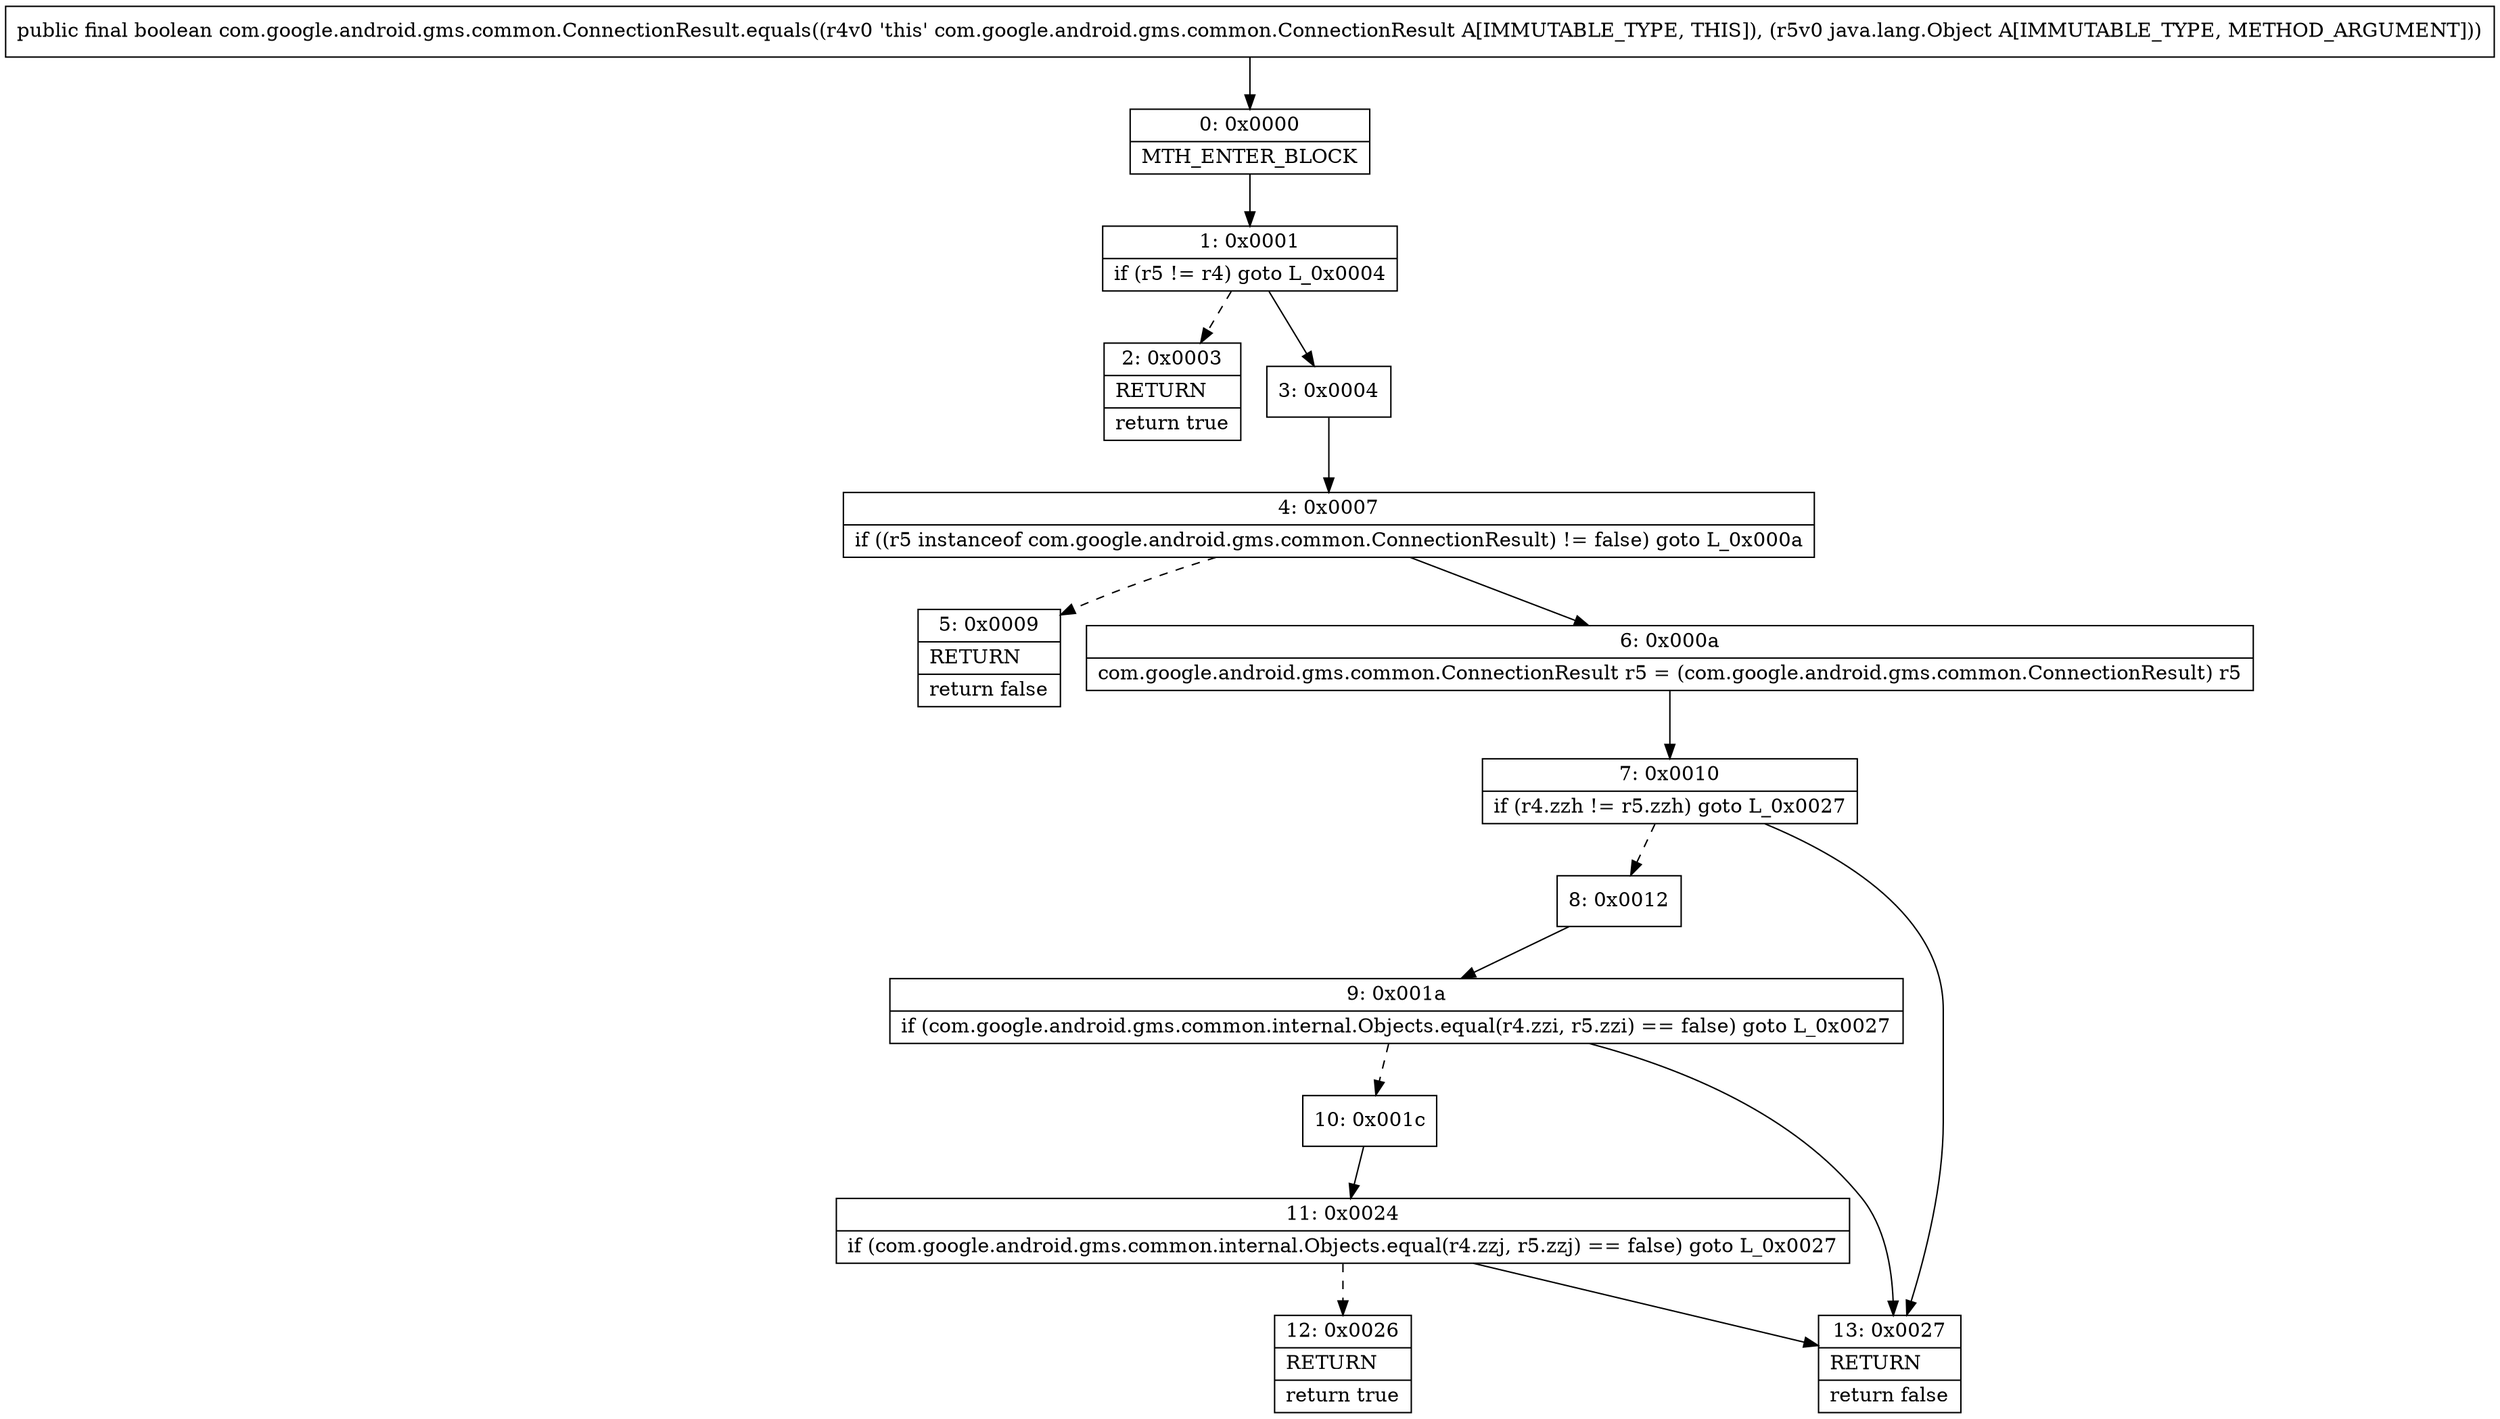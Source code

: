 digraph "CFG forcom.google.android.gms.common.ConnectionResult.equals(Ljava\/lang\/Object;)Z" {
Node_0 [shape=record,label="{0\:\ 0x0000|MTH_ENTER_BLOCK\l}"];
Node_1 [shape=record,label="{1\:\ 0x0001|if (r5 != r4) goto L_0x0004\l}"];
Node_2 [shape=record,label="{2\:\ 0x0003|RETURN\l|return true\l}"];
Node_3 [shape=record,label="{3\:\ 0x0004}"];
Node_4 [shape=record,label="{4\:\ 0x0007|if ((r5 instanceof com.google.android.gms.common.ConnectionResult) != false) goto L_0x000a\l}"];
Node_5 [shape=record,label="{5\:\ 0x0009|RETURN\l|return false\l}"];
Node_6 [shape=record,label="{6\:\ 0x000a|com.google.android.gms.common.ConnectionResult r5 = (com.google.android.gms.common.ConnectionResult) r5\l}"];
Node_7 [shape=record,label="{7\:\ 0x0010|if (r4.zzh != r5.zzh) goto L_0x0027\l}"];
Node_8 [shape=record,label="{8\:\ 0x0012}"];
Node_9 [shape=record,label="{9\:\ 0x001a|if (com.google.android.gms.common.internal.Objects.equal(r4.zzi, r5.zzi) == false) goto L_0x0027\l}"];
Node_10 [shape=record,label="{10\:\ 0x001c}"];
Node_11 [shape=record,label="{11\:\ 0x0024|if (com.google.android.gms.common.internal.Objects.equal(r4.zzj, r5.zzj) == false) goto L_0x0027\l}"];
Node_12 [shape=record,label="{12\:\ 0x0026|RETURN\l|return true\l}"];
Node_13 [shape=record,label="{13\:\ 0x0027|RETURN\l|return false\l}"];
MethodNode[shape=record,label="{public final boolean com.google.android.gms.common.ConnectionResult.equals((r4v0 'this' com.google.android.gms.common.ConnectionResult A[IMMUTABLE_TYPE, THIS]), (r5v0 java.lang.Object A[IMMUTABLE_TYPE, METHOD_ARGUMENT])) }"];
MethodNode -> Node_0;
Node_0 -> Node_1;
Node_1 -> Node_2[style=dashed];
Node_1 -> Node_3;
Node_3 -> Node_4;
Node_4 -> Node_5[style=dashed];
Node_4 -> Node_6;
Node_6 -> Node_7;
Node_7 -> Node_8[style=dashed];
Node_7 -> Node_13;
Node_8 -> Node_9;
Node_9 -> Node_10[style=dashed];
Node_9 -> Node_13;
Node_10 -> Node_11;
Node_11 -> Node_12[style=dashed];
Node_11 -> Node_13;
}

